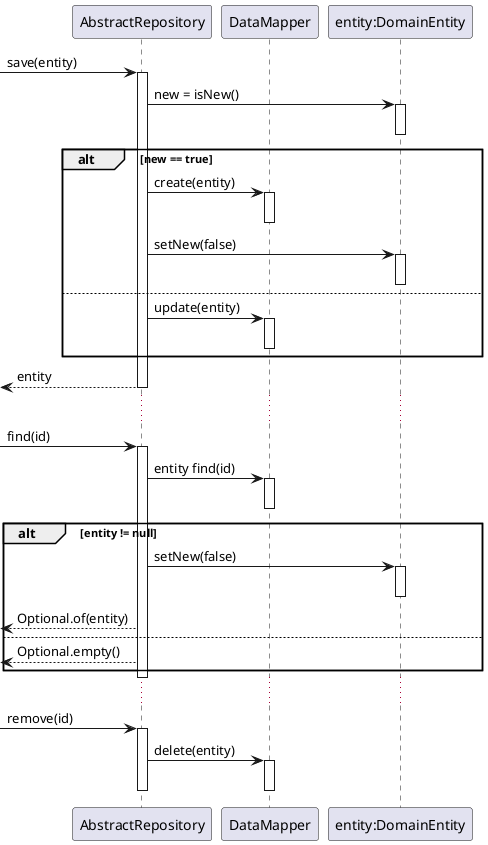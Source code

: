 @startuml repository

participant "AbstractRepository" as repo
participant "DataMapper" as mapper
participant "entity:DomainEntity" as entity

[-> repo: save(entity)
activate repo
repo -> entity: new = isNew()
activate entity
deactivate entity
alt new == true
repo -> mapper: create(entity)
activate mapper
deactivate mapper
repo -> entity: setNew(false)
activate entity
deactivate entity
else 
repo -> mapper: update(entity)
activate mapper
deactivate mapper
end
[<-- repo: entity
deactivate repo

...

[-> repo: find(id)
activate repo
repo -> mapper: entity find(id)
activate mapper
deactivate mapper
alt entity != null
repo -> entity: setNew(false)
activate entity
deactivate entity
[<-- repo: Optional.of(entity)
else
[<-- repo: Optional.empty()
end
deactivate repo

...

[-> repo: remove(id)
activate repo
repo -> mapper: delete(entity)
activate mapper
deactivate mapper
deactivate repo

@enduml